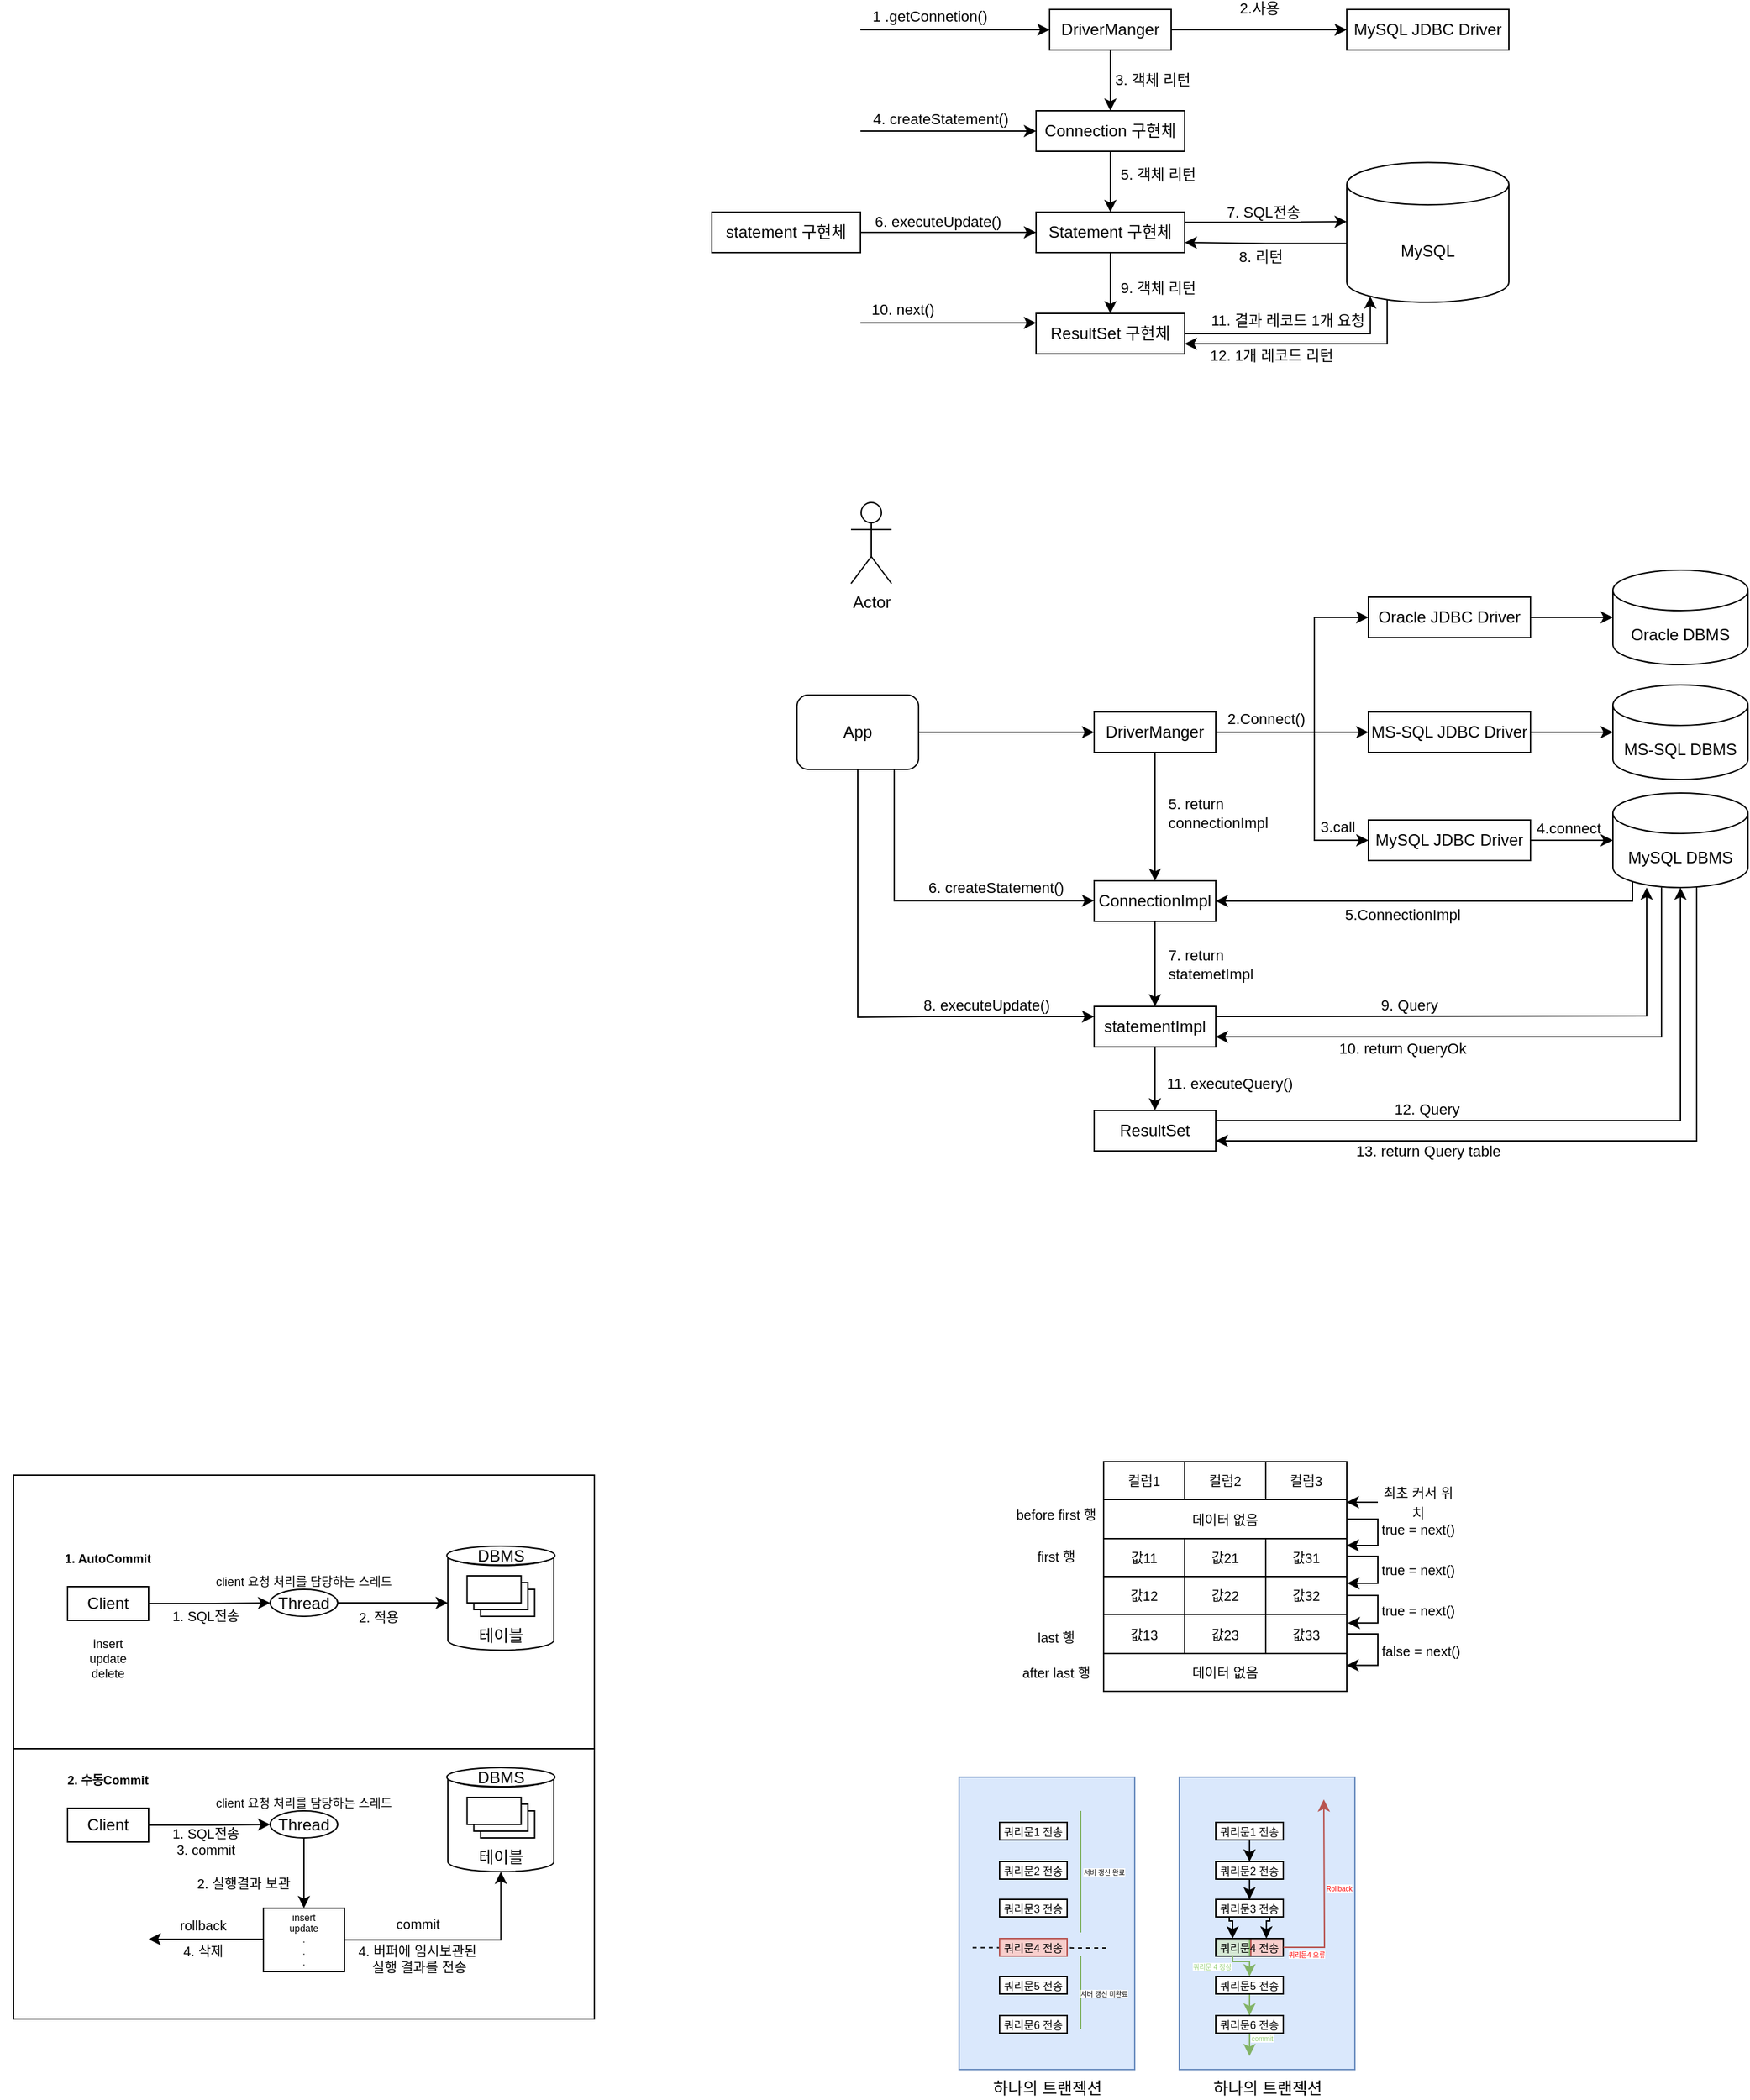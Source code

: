 <mxfile version="24.6.4" type="device">
  <diagram name="페이지-1" id="52svJFiiW1MDonXjNhcR">
    <mxGraphModel dx="1064" dy="810" grid="1" gridSize="10" guides="1" tooltips="1" connect="1" arrows="1" fold="1" page="1" pageScale="1" pageWidth="827" pageHeight="1169" math="0" shadow="0">
      <root>
        <mxCell id="0" />
        <mxCell id="1" parent="0" />
        <mxCell id="NHnBWynS_hGNuTLUQzUC-74" value="하나의 트랜젝션" style="verticalLabelPosition=bottom;verticalAlign=top;html=1;shape=mxgraph.basic.rect;fillColor2=none;strokeWidth=1;size=20;indent=5;fillColor=#dae8fc;strokeColor=#6c8ebf;" vertex="1" parent="1">
          <mxGeometry x="1173" y="1373.5" width="130" height="216.5" as="geometry" />
        </mxCell>
        <mxCell id="NHnBWynS_hGNuTLUQzUC-71" value="하나의 트랜젝션" style="verticalLabelPosition=bottom;verticalAlign=top;html=1;shape=mxgraph.basic.rect;fillColor2=none;strokeWidth=1;size=20;indent=5;fillColor=#dae8fc;strokeColor=#6c8ebf;" vertex="1" parent="1">
          <mxGeometry x="1010" y="1373.5" width="130" height="216.5" as="geometry" />
        </mxCell>
        <mxCell id="NHnBWynS_hGNuTLUQzUC-66" value="" style="endArrow=none;html=1;rounded=0;dashed=1;" edge="1" parent="1">
          <mxGeometry width="50" height="50" relative="1" as="geometry">
            <mxPoint x="1020" y="1499.77" as="sourcePoint" />
            <mxPoint x="1120" y="1500" as="targetPoint" />
          </mxGeometry>
        </mxCell>
        <mxCell id="NHnBWynS_hGNuTLUQzUC-48" value="" style="rounded=0;whiteSpace=wrap;html=1;strokeColor=#b85450;fontSize=8;fillColor=#f8cecc;align=center;verticalAlign=middle;fontFamily=Helvetica;" vertex="1" parent="1">
          <mxGeometry x="1226" y="1493" width="24" height="13" as="geometry" />
        </mxCell>
        <mxCell id="NHnBWynS_hGNuTLUQzUC-49" value="" style="rounded=0;whiteSpace=wrap;html=1;strokeColor=#82b366;fontSize=8;fillColor=#d5e8d4;" vertex="1" parent="1">
          <mxGeometry x="1200" y="1493" width="25" height="13" as="geometry" />
        </mxCell>
        <mxCell id="NHnBWynS_hGNuTLUQzUC-42" value="쿼리문4 전송" style="rounded=0;whiteSpace=wrap;html=1;strokeColor=#000000;fontSize=8;fillColor=none;" vertex="1" parent="1">
          <mxGeometry x="1200" y="1493" width="50" height="13" as="geometry" />
        </mxCell>
        <mxCell id="NHnBWynS_hGNuTLUQzUC-57" style="edgeStyle=orthogonalEdgeStyle;rounded=0;orthogonalLoop=1;jettySize=auto;html=1;fillColor=#f8cecc;strokeColor=#b85450;" edge="1" parent="1" source="NHnBWynS_hGNuTLUQzUC-48">
          <mxGeometry relative="1" as="geometry">
            <mxPoint x="1280" y="1390" as="targetPoint" />
          </mxGeometry>
        </mxCell>
        <mxCell id="NHnBWynS_hGNuTLUQzUC-62" value="쿼리문4 오류" style="edgeLabel;html=1;align=center;verticalAlign=middle;resizable=0;points=[];fontFamily=Helvetica;fontSize=5;fontColor=#FF0000;labelBackgroundColor=default;fillColor=none;gradientColor=none;" vertex="1" connectable="0" parent="NHnBWynS_hGNuTLUQzUC-57">
          <mxGeometry x="-0.152" y="1" relative="1" as="geometry">
            <mxPoint x="-13" y="33" as="offset" />
          </mxGeometry>
        </mxCell>
        <mxCell id="NHnBWynS_hGNuTLUQzUC-63" value="Rollback" style="edgeLabel;html=1;align=center;verticalAlign=middle;resizable=0;points=[];fontFamily=Helvetica;fontSize=5;fontColor=#FF0000;labelBackgroundColor=default;fillColor=none;gradientColor=none;" vertex="1" connectable="0" parent="NHnBWynS_hGNuTLUQzUC-57">
          <mxGeometry x="0.082" y="-1" relative="1" as="geometry">
            <mxPoint x="9" as="offset" />
          </mxGeometry>
        </mxCell>
        <mxCell id="NHnBWynS_hGNuTLUQzUC-55" style="edgeStyle=orthogonalEdgeStyle;rounded=0;orthogonalLoop=1;jettySize=auto;html=1;entryX=0.5;entryY=0;entryDx=0;entryDy=0;fillColor=#d5e8d4;strokeColor=#82b366;" edge="1" parent="1" source="NHnBWynS_hGNuTLUQzUC-49" target="NHnBWynS_hGNuTLUQzUC-43">
          <mxGeometry relative="1" as="geometry">
            <Array as="points">
              <mxPoint x="1213" y="1510" />
              <mxPoint x="1225" y="1510" />
            </Array>
          </mxGeometry>
        </mxCell>
        <mxCell id="NHnBWynS_hGNuTLUQzUC-60" value="쿼리문 4 정상" style="edgeLabel;html=1;align=center;verticalAlign=middle;resizable=0;points=[];fontSize=5;fontColor=#97D077;" vertex="1" connectable="0" parent="NHnBWynS_hGNuTLUQzUC-55">
          <mxGeometry x="0.328" relative="1" as="geometry">
            <mxPoint x="-28" y="1" as="offset" />
          </mxGeometry>
        </mxCell>
        <mxCell id="juK2xr58dno9ex2CHatZ-1" style="edgeStyle=orthogonalEdgeStyle;rounded=0;orthogonalLoop=1;jettySize=auto;html=1;entryX=0;entryY=0.5;entryDx=0;entryDy=0;" parent="1" source="juK2xr58dno9ex2CHatZ-7" target="juK2xr58dno9ex2CHatZ-8" edge="1">
          <mxGeometry relative="1" as="geometry" />
        </mxCell>
        <mxCell id="juK2xr58dno9ex2CHatZ-2" value="2.사용" style="edgeLabel;html=1;align=center;verticalAlign=middle;resizable=0;points=[];" parent="juK2xr58dno9ex2CHatZ-1" vertex="1" connectable="0">
          <mxGeometry x="0.117" y="-1" relative="1" as="geometry">
            <mxPoint x="-8" y="-17" as="offset" />
          </mxGeometry>
        </mxCell>
        <mxCell id="juK2xr58dno9ex2CHatZ-3" style="edgeStyle=orthogonalEdgeStyle;rounded=0;orthogonalLoop=1;jettySize=auto;html=1;exitX=0;exitY=0.5;exitDx=0;exitDy=0;endArrow=none;endFill=0;startArrow=classic;startFill=1;entryX=1;entryY=0.5;entryDx=0;entryDy=0;" parent="1" source="juK2xr58dno9ex2CHatZ-7" edge="1">
          <mxGeometry relative="1" as="geometry">
            <mxPoint x="937" y="80" as="targetPoint" />
          </mxGeometry>
        </mxCell>
        <mxCell id="juK2xr58dno9ex2CHatZ-4" value="&lt;div style=&quot;text-align: left;&quot;&gt;&lt;span style=&quot;text-align: center;&quot;&gt;1 .getConnetion()&lt;/span&gt;&lt;br&gt;&lt;/div&gt;" style="edgeLabel;html=1;align=center;verticalAlign=middle;resizable=0;points=[];" parent="juK2xr58dno9ex2CHatZ-3" vertex="1" connectable="0">
          <mxGeometry x="-0.051" y="1" relative="1" as="geometry">
            <mxPoint x="-23" y="-11" as="offset" />
          </mxGeometry>
        </mxCell>
        <mxCell id="YU-yTBZF6IAnECT3uI7R-60" style="edgeStyle=orthogonalEdgeStyle;rounded=0;orthogonalLoop=1;jettySize=auto;html=1;entryX=1.002;entryY=0.186;entryDx=0;entryDy=0;exitX=1;exitY=0.5;exitDx=0;exitDy=0;entryPerimeter=0;" parent="1" source="YU-yTBZF6IAnECT3uI7R-34" target="YU-yTBZF6IAnECT3uI7R-42" edge="1">
          <mxGeometry relative="1" as="geometry">
            <Array as="points">
              <mxPoint x="1297" y="1210" />
              <mxPoint x="1320" y="1210" />
              <mxPoint x="1320" y="1230" />
              <mxPoint x="1297" y="1230" />
            </Array>
          </mxGeometry>
        </mxCell>
        <mxCell id="juK2xr58dno9ex2CHatZ-5" style="edgeStyle=orthogonalEdgeStyle;rounded=0;orthogonalLoop=1;jettySize=auto;html=1;entryX=0.5;entryY=0;entryDx=0;entryDy=0;" parent="1" source="juK2xr58dno9ex2CHatZ-7" target="juK2xr58dno9ex2CHatZ-11" edge="1">
          <mxGeometry relative="1" as="geometry" />
        </mxCell>
        <mxCell id="juK2xr58dno9ex2CHatZ-6" value="3. 객체 리턴" style="edgeLabel;html=1;align=center;verticalAlign=middle;resizable=0;points=[];" parent="juK2xr58dno9ex2CHatZ-5" vertex="1" connectable="0">
          <mxGeometry x="-0.029" y="1" relative="1" as="geometry">
            <mxPoint x="30" as="offset" />
          </mxGeometry>
        </mxCell>
        <mxCell id="juK2xr58dno9ex2CHatZ-7" value="DriverManger" style="rounded=0;whiteSpace=wrap;html=1;strokeColor=#000000;" parent="1" vertex="1">
          <mxGeometry x="1077" y="65" width="90" height="30" as="geometry" />
        </mxCell>
        <mxCell id="juK2xr58dno9ex2CHatZ-8" value="MySQL JDBC Driver" style="rounded=0;whiteSpace=wrap;html=1;strokeColor=#000000;" parent="1" vertex="1">
          <mxGeometry x="1297" y="65" width="120" height="30" as="geometry" />
        </mxCell>
        <mxCell id="juK2xr58dno9ex2CHatZ-9" style="edgeStyle=orthogonalEdgeStyle;rounded=0;orthogonalLoop=1;jettySize=auto;html=1;entryX=0.5;entryY=0;entryDx=0;entryDy=0;" parent="1" source="juK2xr58dno9ex2CHatZ-11" target="juK2xr58dno9ex2CHatZ-18" edge="1">
          <mxGeometry relative="1" as="geometry" />
        </mxCell>
        <mxCell id="juK2xr58dno9ex2CHatZ-10" value="5. 객체 리턴" style="edgeLabel;html=1;align=center;verticalAlign=middle;resizable=0;points=[];" parent="juK2xr58dno9ex2CHatZ-9" vertex="1" connectable="0">
          <mxGeometry x="-0.23" relative="1" as="geometry">
            <mxPoint x="35" y="-1" as="offset" />
          </mxGeometry>
        </mxCell>
        <mxCell id="juK2xr58dno9ex2CHatZ-11" value="Connection 구현체" style="rounded=0;whiteSpace=wrap;html=1;strokeColor=#000000;" parent="1" vertex="1">
          <mxGeometry x="1067" y="140" width="110" height="30" as="geometry" />
        </mxCell>
        <mxCell id="juK2xr58dno9ex2CHatZ-12" style="edgeStyle=orthogonalEdgeStyle;rounded=0;orthogonalLoop=1;jettySize=auto;html=1;exitX=0;exitY=0.5;exitDx=0;exitDy=0;endArrow=none;endFill=0;startArrow=classic;startFill=1;entryX=1;entryY=0.5;entryDx=0;entryDy=0;" parent="1" source="juK2xr58dno9ex2CHatZ-11" edge="1">
          <mxGeometry relative="1" as="geometry">
            <mxPoint x="937" y="155" as="targetPoint" />
            <mxPoint x="1067" y="162.37" as="sourcePoint" />
            <Array as="points">
              <mxPoint x="997" y="155" />
              <mxPoint x="997" y="155" />
            </Array>
          </mxGeometry>
        </mxCell>
        <mxCell id="juK2xr58dno9ex2CHatZ-13" value="4. createStatement()" style="edgeLabel;html=1;align=center;verticalAlign=middle;resizable=0;points=[];" parent="juK2xr58dno9ex2CHatZ-12" vertex="1" connectable="0">
          <mxGeometry x="0.101" relative="1" as="geometry">
            <mxPoint y="-9" as="offset" />
          </mxGeometry>
        </mxCell>
        <mxCell id="juK2xr58dno9ex2CHatZ-14" style="edgeStyle=orthogonalEdgeStyle;rounded=0;orthogonalLoop=1;jettySize=auto;html=1;strokeColor=default;align=center;verticalAlign=middle;fontFamily=Helvetica;fontSize=11;fontColor=default;labelBackgroundColor=default;startArrow=classic;startFill=1;endArrow=none;endFill=0;entryX=1;entryY=0.5;entryDx=0;entryDy=0;" parent="1" source="juK2xr58dno9ex2CHatZ-18" edge="1">
          <mxGeometry relative="1" as="geometry">
            <mxPoint x="937" y="230" as="targetPoint" />
          </mxGeometry>
        </mxCell>
        <mxCell id="juK2xr58dno9ex2CHatZ-15" value="6. executeUpdate()" style="edgeLabel;html=1;align=center;verticalAlign=middle;resizable=0;points=[];" parent="juK2xr58dno9ex2CHatZ-14" vertex="1" connectable="0">
          <mxGeometry x="0.417" relative="1" as="geometry">
            <mxPoint x="19" y="-9" as="offset" />
          </mxGeometry>
        </mxCell>
        <mxCell id="juK2xr58dno9ex2CHatZ-16" value="" style="edgeStyle=orthogonalEdgeStyle;rounded=0;orthogonalLoop=1;jettySize=auto;html=1;" parent="1" source="juK2xr58dno9ex2CHatZ-18" target="juK2xr58dno9ex2CHatZ-28" edge="1">
          <mxGeometry relative="1" as="geometry" />
        </mxCell>
        <mxCell id="juK2xr58dno9ex2CHatZ-17" value="9. 객체 리턴" style="edgeLabel;html=1;align=center;verticalAlign=middle;resizable=0;points=[];" parent="juK2xr58dno9ex2CHatZ-16" vertex="1" connectable="0">
          <mxGeometry x="0.133" y="-1" relative="1" as="geometry">
            <mxPoint x="36" as="offset" />
          </mxGeometry>
        </mxCell>
        <mxCell id="juK2xr58dno9ex2CHatZ-18" value="Statement 구현체" style="rounded=0;whiteSpace=wrap;html=1;strokeColor=#000000;" parent="1" vertex="1">
          <mxGeometry x="1067" y="215" width="110" height="30" as="geometry" />
        </mxCell>
        <mxCell id="juK2xr58dno9ex2CHatZ-19" value="" style="group" parent="1" vertex="1" connectable="0">
          <mxGeometry x="1297" y="178.25" width="120" height="103.5" as="geometry" />
        </mxCell>
        <mxCell id="juK2xr58dno9ex2CHatZ-20" value="" style="ellipse;whiteSpace=wrap;html=1;" parent="juK2xr58dno9ex2CHatZ-19" vertex="1">
          <mxGeometry width="120" height="32.684" as="geometry" />
        </mxCell>
        <mxCell id="juK2xr58dno9ex2CHatZ-21" value="MySQL" style="shape=cylinder3;whiteSpace=wrap;html=1;boundedLbl=1;backgroundOutline=1;size=15;lid=0;" parent="juK2xr58dno9ex2CHatZ-19" vertex="1">
          <mxGeometry y="16.342" width="120" height="87.158" as="geometry" />
        </mxCell>
        <mxCell id="juK2xr58dno9ex2CHatZ-22" style="edgeStyle=orthogonalEdgeStyle;rounded=0;orthogonalLoop=1;jettySize=auto;html=1;entryX=0;entryY=0;entryDx=0;entryDy=27.5;entryPerimeter=0;exitX=1;exitY=0.25;exitDx=0;exitDy=0;" parent="1" source="juK2xr58dno9ex2CHatZ-18" target="juK2xr58dno9ex2CHatZ-21" edge="1">
          <mxGeometry relative="1" as="geometry" />
        </mxCell>
        <mxCell id="juK2xr58dno9ex2CHatZ-23" value="7. SQL전송" style="edgeLabel;html=1;align=center;verticalAlign=middle;resizable=0;points=[];" parent="juK2xr58dno9ex2CHatZ-22" vertex="1" connectable="0">
          <mxGeometry x="-0.041" y="1" relative="1" as="geometry">
            <mxPoint y="-7" as="offset" />
          </mxGeometry>
        </mxCell>
        <mxCell id="juK2xr58dno9ex2CHatZ-24" style="edgeStyle=orthogonalEdgeStyle;rounded=0;orthogonalLoop=1;jettySize=auto;html=1;entryX=1;entryY=0.75;entryDx=0;entryDy=0;" parent="1" source="juK2xr58dno9ex2CHatZ-21" target="juK2xr58dno9ex2CHatZ-18" edge="1">
          <mxGeometry relative="1" as="geometry" />
        </mxCell>
        <mxCell id="juK2xr58dno9ex2CHatZ-25" value="8. 리턴" style="edgeLabel;html=1;align=center;verticalAlign=middle;resizable=0;points=[];" parent="juK2xr58dno9ex2CHatZ-24" vertex="1" connectable="0">
          <mxGeometry x="-0.041" y="-1" relative="1" as="geometry">
            <mxPoint x="-6" y="11" as="offset" />
          </mxGeometry>
        </mxCell>
        <mxCell id="juK2xr58dno9ex2CHatZ-26" style="edgeStyle=orthogonalEdgeStyle;rounded=0;orthogonalLoop=1;jettySize=auto;html=1;strokeColor=default;align=center;verticalAlign=middle;fontFamily=Helvetica;fontSize=11;fontColor=default;labelBackgroundColor=default;startArrow=classic;startFill=1;endArrow=none;endFill=0;entryX=1;entryY=0.5;entryDx=0;entryDy=0;" parent="1" edge="1">
          <mxGeometry relative="1" as="geometry">
            <mxPoint x="937" y="297" as="targetPoint" />
            <mxPoint x="1067" y="297.012" as="sourcePoint" />
          </mxGeometry>
        </mxCell>
        <mxCell id="juK2xr58dno9ex2CHatZ-27" value="10. next()" style="edgeLabel;html=1;align=center;verticalAlign=middle;resizable=0;points=[];" parent="juK2xr58dno9ex2CHatZ-26" vertex="1" connectable="0">
          <mxGeometry x="-0.162" relative="1" as="geometry">
            <mxPoint x="-45" y="-10" as="offset" />
          </mxGeometry>
        </mxCell>
        <mxCell id="juK2xr58dno9ex2CHatZ-28" value="ResultSet 구현체" style="rounded=0;whiteSpace=wrap;html=1;strokeColor=#000000;" parent="1" vertex="1">
          <mxGeometry x="1067" y="290" width="110" height="30" as="geometry" />
        </mxCell>
        <mxCell id="juK2xr58dno9ex2CHatZ-29" value="statement 구현체" style="rounded=0;whiteSpace=wrap;html=1;strokeColor=#000000;" parent="1" vertex="1">
          <mxGeometry x="827" y="215" width="110" height="30" as="geometry" />
        </mxCell>
        <mxCell id="juK2xr58dno9ex2CHatZ-30" style="edgeStyle=orthogonalEdgeStyle;rounded=0;orthogonalLoop=1;jettySize=auto;html=1;entryX=0.145;entryY=1;entryDx=0;entryDy=-4.35;entryPerimeter=0;" parent="1" source="juK2xr58dno9ex2CHatZ-28" target="juK2xr58dno9ex2CHatZ-21" edge="1">
          <mxGeometry relative="1" as="geometry" />
        </mxCell>
        <mxCell id="juK2xr58dno9ex2CHatZ-31" value="11. 결과 레코드 1개 요청" style="edgeLabel;html=1;align=center;verticalAlign=middle;resizable=0;points=[];" parent="juK2xr58dno9ex2CHatZ-30" vertex="1" connectable="0">
          <mxGeometry x="0.038" y="-1" relative="1" as="geometry">
            <mxPoint x="-10" y="-11" as="offset" />
          </mxGeometry>
        </mxCell>
        <mxCell id="juK2xr58dno9ex2CHatZ-32" style="edgeStyle=orthogonalEdgeStyle;rounded=0;orthogonalLoop=1;jettySize=auto;html=1;entryX=1;entryY=0.75;entryDx=0;entryDy=0;exitX=0.249;exitY=0.978;exitDx=0;exitDy=0;exitPerimeter=0;" parent="1" source="juK2xr58dno9ex2CHatZ-21" target="juK2xr58dno9ex2CHatZ-28" edge="1">
          <mxGeometry relative="1" as="geometry">
            <Array as="points">
              <mxPoint x="1327" y="312" />
            </Array>
          </mxGeometry>
        </mxCell>
        <mxCell id="juK2xr58dno9ex2CHatZ-33" value="12. 1개 레코드 리턴" style="edgeLabel;html=1;align=center;verticalAlign=middle;resizable=0;points=[];" parent="juK2xr58dno9ex2CHatZ-32" vertex="1" connectable="0">
          <mxGeometry x="0.312" relative="1" as="geometry">
            <mxPoint x="1" y="8" as="offset" />
          </mxGeometry>
        </mxCell>
        <mxCell id="juK2xr58dno9ex2CHatZ-38" style="edgeStyle=orthogonalEdgeStyle;rounded=0;orthogonalLoop=1;jettySize=auto;html=1;entryX=0;entryY=0.5;entryDx=0;entryDy=0;" parent="1" source="juK2xr58dno9ex2CHatZ-34" target="juK2xr58dno9ex2CHatZ-35" edge="1">
          <mxGeometry relative="1" as="geometry">
            <Array as="points">
              <mxPoint x="1273" y="600" />
              <mxPoint x="1273" y="515" />
            </Array>
          </mxGeometry>
        </mxCell>
        <mxCell id="juK2xr58dno9ex2CHatZ-39" style="edgeStyle=orthogonalEdgeStyle;rounded=0;orthogonalLoop=1;jettySize=auto;html=1;entryX=0;entryY=0.5;entryDx=0;entryDy=0;" parent="1" source="juK2xr58dno9ex2CHatZ-34" target="juK2xr58dno9ex2CHatZ-36" edge="1">
          <mxGeometry relative="1" as="geometry" />
        </mxCell>
        <mxCell id="juK2xr58dno9ex2CHatZ-40" style="edgeStyle=orthogonalEdgeStyle;rounded=0;orthogonalLoop=1;jettySize=auto;html=1;entryX=0;entryY=0.5;entryDx=0;entryDy=0;" parent="1" source="juK2xr58dno9ex2CHatZ-34" target="juK2xr58dno9ex2CHatZ-37" edge="1">
          <mxGeometry relative="1" as="geometry">
            <Array as="points">
              <mxPoint x="1273" y="600" />
              <mxPoint x="1273" y="680" />
            </Array>
          </mxGeometry>
        </mxCell>
        <mxCell id="juK2xr58dno9ex2CHatZ-50" value="2.Connect()" style="edgeLabel;html=1;align=center;verticalAlign=middle;resizable=0;points=[];" parent="juK2xr58dno9ex2CHatZ-40" vertex="1" connectable="0">
          <mxGeometry x="-0.765" relative="1" as="geometry">
            <mxPoint x="14" y="-10" as="offset" />
          </mxGeometry>
        </mxCell>
        <mxCell id="juK2xr58dno9ex2CHatZ-57" value="3.call" style="edgeLabel;html=1;align=center;verticalAlign=middle;resizable=0;points=[];" parent="juK2xr58dno9ex2CHatZ-40" vertex="1" connectable="0">
          <mxGeometry x="0.713" relative="1" as="geometry">
            <mxPoint x="4" y="-10" as="offset" />
          </mxGeometry>
        </mxCell>
        <mxCell id="juK2xr58dno9ex2CHatZ-55" style="edgeStyle=orthogonalEdgeStyle;rounded=0;orthogonalLoop=1;jettySize=auto;html=1;entryX=0.5;entryY=0;entryDx=0;entryDy=0;" parent="1" source="juK2xr58dno9ex2CHatZ-34" target="juK2xr58dno9ex2CHatZ-51" edge="1">
          <mxGeometry relative="1" as="geometry" />
        </mxCell>
        <mxCell id="juK2xr58dno9ex2CHatZ-56" value="5. return&lt;div&gt;connectionImpl&lt;/div&gt;" style="edgeLabel;html=1;align=left;verticalAlign=middle;resizable=0;points=[];" parent="juK2xr58dno9ex2CHatZ-55" vertex="1" connectable="0">
          <mxGeometry x="-0.287" y="-1" relative="1" as="geometry">
            <mxPoint x="9" y="11" as="offset" />
          </mxGeometry>
        </mxCell>
        <mxCell id="juK2xr58dno9ex2CHatZ-34" value="DriverManger" style="rounded=0;whiteSpace=wrap;html=1;strokeColor=#000000;" parent="1" vertex="1">
          <mxGeometry x="1110" y="585" width="90" height="30" as="geometry" />
        </mxCell>
        <mxCell id="juK2xr58dno9ex2CHatZ-35" value="Oracle JDBC Driver" style="rounded=0;whiteSpace=wrap;html=1;strokeColor=#000000;" parent="1" vertex="1">
          <mxGeometry x="1313" y="500" width="120" height="30" as="geometry" />
        </mxCell>
        <mxCell id="juK2xr58dno9ex2CHatZ-47" value="" style="edgeStyle=orthogonalEdgeStyle;rounded=0;orthogonalLoop=1;jettySize=auto;html=1;" parent="1" source="juK2xr58dno9ex2CHatZ-36" target="juK2xr58dno9ex2CHatZ-46" edge="1">
          <mxGeometry relative="1" as="geometry" />
        </mxCell>
        <mxCell id="juK2xr58dno9ex2CHatZ-36" value="MS-SQL JDBC Driver" style="rounded=0;whiteSpace=wrap;html=1;strokeColor=#000000;" parent="1" vertex="1">
          <mxGeometry x="1313" y="585" width="120" height="30" as="geometry" />
        </mxCell>
        <mxCell id="juK2xr58dno9ex2CHatZ-49" value="" style="edgeStyle=orthogonalEdgeStyle;rounded=0;orthogonalLoop=1;jettySize=auto;html=1;" parent="1" source="juK2xr58dno9ex2CHatZ-37" target="juK2xr58dno9ex2CHatZ-48" edge="1">
          <mxGeometry relative="1" as="geometry" />
        </mxCell>
        <mxCell id="juK2xr58dno9ex2CHatZ-52" value="4.connect" style="edgeLabel;html=1;align=center;verticalAlign=middle;resizable=0;points=[];" parent="juK2xr58dno9ex2CHatZ-49" vertex="1" connectable="0">
          <mxGeometry x="-0.006" relative="1" as="geometry">
            <mxPoint x="-3" y="-9" as="offset" />
          </mxGeometry>
        </mxCell>
        <mxCell id="juK2xr58dno9ex2CHatZ-37" value="MySQL JDBC Driver" style="rounded=0;whiteSpace=wrap;html=1;strokeColor=#000000;" parent="1" vertex="1">
          <mxGeometry x="1313" y="665" width="120" height="30" as="geometry" />
        </mxCell>
        <mxCell id="juK2xr58dno9ex2CHatZ-44" value="Oracle DBMS" style="shape=cylinder3;whiteSpace=wrap;html=1;boundedLbl=1;backgroundOutline=1;size=15;" parent="1" vertex="1">
          <mxGeometry x="1494" y="480" width="100" height="70" as="geometry" />
        </mxCell>
        <mxCell id="juK2xr58dno9ex2CHatZ-45" style="edgeStyle=orthogonalEdgeStyle;rounded=0;orthogonalLoop=1;jettySize=auto;html=1;entryX=0;entryY=0.5;entryDx=0;entryDy=0;entryPerimeter=0;" parent="1" source="juK2xr58dno9ex2CHatZ-35" target="juK2xr58dno9ex2CHatZ-44" edge="1">
          <mxGeometry relative="1" as="geometry" />
        </mxCell>
        <mxCell id="juK2xr58dno9ex2CHatZ-46" value="MS-SQL DBMS" style="shape=cylinder3;whiteSpace=wrap;html=1;boundedLbl=1;backgroundOutline=1;size=15;" parent="1" vertex="1">
          <mxGeometry x="1494" y="565" width="100" height="70" as="geometry" />
        </mxCell>
        <mxCell id="juK2xr58dno9ex2CHatZ-53" style="edgeStyle=orthogonalEdgeStyle;rounded=0;orthogonalLoop=1;jettySize=auto;html=1;entryX=1;entryY=0.5;entryDx=0;entryDy=0;exitX=0.145;exitY=1;exitDx=0;exitDy=-4.35;exitPerimeter=0;" parent="1" source="juK2xr58dno9ex2CHatZ-48" target="juK2xr58dno9ex2CHatZ-51" edge="1">
          <mxGeometry relative="1" as="geometry">
            <Array as="points">
              <mxPoint x="1508" y="725" />
            </Array>
          </mxGeometry>
        </mxCell>
        <mxCell id="juK2xr58dno9ex2CHatZ-54" value="5.ConnectionImpl" style="edgeLabel;html=1;align=center;verticalAlign=middle;resizable=0;points=[];" parent="juK2xr58dno9ex2CHatZ-53" vertex="1" connectable="0">
          <mxGeometry x="0.15" y="1" relative="1" as="geometry">
            <mxPoint y="9" as="offset" />
          </mxGeometry>
        </mxCell>
        <mxCell id="juK2xr58dno9ex2CHatZ-70" style="edgeStyle=orthogonalEdgeStyle;rounded=0;orthogonalLoop=1;jettySize=auto;html=1;exitX=0.36;exitY=1;exitDx=0;exitDy=0;exitPerimeter=0;entryX=1;entryY=0.75;entryDx=0;entryDy=0;" parent="1" source="juK2xr58dno9ex2CHatZ-48" target="juK2xr58dno9ex2CHatZ-61" edge="1">
          <mxGeometry relative="1" as="geometry">
            <Array as="points">
              <mxPoint x="1530" y="826" />
            </Array>
          </mxGeometry>
        </mxCell>
        <mxCell id="juK2xr58dno9ex2CHatZ-71" value="10. return QueryOk" style="edgeLabel;html=1;align=center;verticalAlign=middle;resizable=0;points=[];" parent="juK2xr58dno9ex2CHatZ-70" vertex="1" connectable="0">
          <mxGeometry x="0.064" y="2" relative="1" as="geometry">
            <mxPoint x="-68" y="6" as="offset" />
          </mxGeometry>
        </mxCell>
        <mxCell id="YU-yTBZF6IAnECT3uI7R-8" style="edgeStyle=orthogonalEdgeStyle;rounded=0;orthogonalLoop=1;jettySize=auto;html=1;entryX=1;entryY=0.75;entryDx=0;entryDy=0;exitX=0.62;exitY=1;exitDx=0;exitDy=0;exitPerimeter=0;" parent="1" source="juK2xr58dno9ex2CHatZ-48" target="YU-yTBZF6IAnECT3uI7R-3" edge="1">
          <mxGeometry relative="1" as="geometry">
            <Array as="points">
              <mxPoint x="1556" y="903" />
            </Array>
          </mxGeometry>
        </mxCell>
        <mxCell id="YU-yTBZF6IAnECT3uI7R-10" value="13. return Query table" style="edgeLabel;html=1;align=center;verticalAlign=middle;resizable=0;points=[];" parent="YU-yTBZF6IAnECT3uI7R-8" vertex="1" connectable="0">
          <mxGeometry x="0.052" relative="1" as="geometry">
            <mxPoint x="-101" y="7" as="offset" />
          </mxGeometry>
        </mxCell>
        <mxCell id="juK2xr58dno9ex2CHatZ-48" value="MySQL DBMS" style="shape=cylinder3;whiteSpace=wrap;html=1;boundedLbl=1;backgroundOutline=1;size=15;points=[[0,0,0,0,15],[0,0,0,0,25],[0,0,0,0,45],[0,0.5,0,0,0],[0,1,0,0,-15],[0.145,0,0,0,4.35],[0.145,1,0,0,-4.35],[0.25,1,0,0,0],[0.36,1,0,0,0],[0.5,0,0,0,0],[0.5,1,0,0,0],[0.62,1,0,0,0],[0.74,1,0,0,0],[0.855,0,0,0,4.35],[0.855,1,0,0,-4.35],[1,0,0,0,15],[1,0,0,0,25],[1,0,0,0,45],[1,0.5,0,0,0],[1,1,0,0,-15]];" parent="1" vertex="1">
          <mxGeometry x="1494" y="645" width="100" height="70" as="geometry" />
        </mxCell>
        <mxCell id="juK2xr58dno9ex2CHatZ-62" style="edgeStyle=orthogonalEdgeStyle;rounded=0;orthogonalLoop=1;jettySize=auto;html=1;" parent="1" source="juK2xr58dno9ex2CHatZ-51" target="juK2xr58dno9ex2CHatZ-61" edge="1">
          <mxGeometry relative="1" as="geometry" />
        </mxCell>
        <mxCell id="juK2xr58dno9ex2CHatZ-63" value="7. return&lt;div&gt;statemetImpl&lt;/div&gt;" style="edgeLabel;html=1;align=left;verticalAlign=middle;resizable=0;points=[];" parent="juK2xr58dno9ex2CHatZ-62" vertex="1" connectable="0">
          <mxGeometry x="0.267" y="1" relative="1" as="geometry">
            <mxPoint x="7" y="-8" as="offset" />
          </mxGeometry>
        </mxCell>
        <mxCell id="juK2xr58dno9ex2CHatZ-51" value="ConnectionImpl" style="rounded=0;whiteSpace=wrap;html=1;strokeColor=#000000;" parent="1" vertex="1">
          <mxGeometry x="1110" y="710" width="90" height="30" as="geometry" />
        </mxCell>
        <mxCell id="juK2xr58dno9ex2CHatZ-59" style="edgeStyle=orthogonalEdgeStyle;rounded=0;orthogonalLoop=1;jettySize=auto;html=1;exitX=0;exitY=0.5;exitDx=0;exitDy=0;endArrow=none;endFill=0;startArrow=classic;startFill=1;entryX=0.75;entryY=1;entryDx=0;entryDy=0;" parent="1" target="juK2xr58dno9ex2CHatZ-73" edge="1">
          <mxGeometry relative="1" as="geometry">
            <mxPoint x="980" y="724.71" as="targetPoint" />
            <mxPoint x="1110" y="724.71" as="sourcePoint" />
            <Array as="points">
              <mxPoint x="962" y="725" />
            </Array>
          </mxGeometry>
        </mxCell>
        <mxCell id="juK2xr58dno9ex2CHatZ-60" value="6. createStatement()" style="edgeLabel;html=1;align=center;verticalAlign=middle;resizable=0;points=[];" parent="juK2xr58dno9ex2CHatZ-59" vertex="1" connectable="0">
          <mxGeometry x="0.101" relative="1" as="geometry">
            <mxPoint x="64" y="-10" as="offset" />
          </mxGeometry>
        </mxCell>
        <mxCell id="YU-yTBZF6IAnECT3uI7R-4" style="edgeStyle=orthogonalEdgeStyle;rounded=0;orthogonalLoop=1;jettySize=auto;html=1;" parent="1" source="juK2xr58dno9ex2CHatZ-61" target="YU-yTBZF6IAnECT3uI7R-3" edge="1">
          <mxGeometry relative="1" as="geometry" />
        </mxCell>
        <mxCell id="YU-yTBZF6IAnECT3uI7R-5" value="11. executeQuery()" style="edgeLabel;html=1;align=center;verticalAlign=middle;resizable=0;points=[];" parent="YU-yTBZF6IAnECT3uI7R-4" vertex="1" connectable="0">
          <mxGeometry x="-0.252" relative="1" as="geometry">
            <mxPoint x="55" y="9" as="offset" />
          </mxGeometry>
        </mxCell>
        <mxCell id="juK2xr58dno9ex2CHatZ-61" value="statementImpl" style="rounded=0;whiteSpace=wrap;html=1;strokeColor=#000000;" parent="1" vertex="1">
          <mxGeometry x="1110" y="803" width="90" height="30" as="geometry" />
        </mxCell>
        <mxCell id="juK2xr58dno9ex2CHatZ-64" style="edgeStyle=orthogonalEdgeStyle;rounded=0;orthogonalLoop=1;jettySize=auto;html=1;entryX=0.25;entryY=1;entryDx=0;entryDy=0;entryPerimeter=0;exitX=1;exitY=0.25;exitDx=0;exitDy=0;" parent="1" source="juK2xr58dno9ex2CHatZ-61" target="juK2xr58dno9ex2CHatZ-48" edge="1">
          <mxGeometry relative="1" as="geometry">
            <Array as="points">
              <mxPoint x="1223" y="811" />
              <mxPoint x="1519" y="810" />
            </Array>
          </mxGeometry>
        </mxCell>
        <mxCell id="juK2xr58dno9ex2CHatZ-67" value="9. Query" style="edgeLabel;html=1;align=center;verticalAlign=middle;resizable=0;points=[];" parent="juK2xr58dno9ex2CHatZ-64" vertex="1" connectable="0">
          <mxGeometry x="-0.228" relative="1" as="geometry">
            <mxPoint x="-17" y="-9" as="offset" />
          </mxGeometry>
        </mxCell>
        <mxCell id="juK2xr58dno9ex2CHatZ-68" style="edgeStyle=orthogonalEdgeStyle;rounded=0;orthogonalLoop=1;jettySize=auto;html=1;exitX=0;exitY=0.25;exitDx=0;exitDy=0;endArrow=none;endFill=0;startArrow=classic;startFill=1;entryX=0.5;entryY=1;entryDx=0;entryDy=0;" parent="1" source="juK2xr58dno9ex2CHatZ-61" target="juK2xr58dno9ex2CHatZ-73" edge="1">
          <mxGeometry relative="1" as="geometry">
            <mxPoint x="990" y="810" as="targetPoint" />
            <mxPoint x="1103" y="860" as="sourcePoint" />
            <Array as="points">
              <mxPoint x="983" y="811" />
              <mxPoint x="935" y="811" />
            </Array>
          </mxGeometry>
        </mxCell>
        <mxCell id="juK2xr58dno9ex2CHatZ-69" value="8. executeUpdate()" style="edgeLabel;html=1;align=center;verticalAlign=middle;resizable=0;points=[];" parent="juK2xr58dno9ex2CHatZ-68" vertex="1" connectable="0">
          <mxGeometry x="0.101" relative="1" as="geometry">
            <mxPoint x="95" y="13" as="offset" />
          </mxGeometry>
        </mxCell>
        <mxCell id="juK2xr58dno9ex2CHatZ-74" style="edgeStyle=orthogonalEdgeStyle;rounded=0;orthogonalLoop=1;jettySize=auto;html=1;entryX=0;entryY=0.5;entryDx=0;entryDy=0;" parent="1" source="juK2xr58dno9ex2CHatZ-73" target="juK2xr58dno9ex2CHatZ-34" edge="1">
          <mxGeometry relative="1" as="geometry" />
        </mxCell>
        <mxCell id="juK2xr58dno9ex2CHatZ-73" value="App" style="rounded=1;whiteSpace=wrap;html=1;" parent="1" vertex="1">
          <mxGeometry x="890" y="572.5" width="90" height="55" as="geometry" />
        </mxCell>
        <mxCell id="YU-yTBZF6IAnECT3uI7R-3" value="ResultSet" style="rounded=0;whiteSpace=wrap;html=1;strokeColor=#000000;" parent="1" vertex="1">
          <mxGeometry x="1110" y="880" width="90" height="30" as="geometry" />
        </mxCell>
        <mxCell id="YU-yTBZF6IAnECT3uI7R-6" style="edgeStyle=orthogonalEdgeStyle;rounded=0;orthogonalLoop=1;jettySize=auto;html=1;entryX=0.5;entryY=1;entryDx=0;entryDy=0;entryPerimeter=0;exitX=1;exitY=0.25;exitDx=0;exitDy=0;" parent="1" source="YU-yTBZF6IAnECT3uI7R-3" target="juK2xr58dno9ex2CHatZ-48" edge="1">
          <mxGeometry relative="1" as="geometry" />
        </mxCell>
        <mxCell id="YU-yTBZF6IAnECT3uI7R-9" value="12. Query" style="edgeLabel;html=1;align=center;verticalAlign=middle;resizable=0;points=[];" parent="YU-yTBZF6IAnECT3uI7R-6" vertex="1" connectable="0">
          <mxGeometry x="-0.396" y="2" relative="1" as="geometry">
            <mxPoint y="-7" as="offset" />
          </mxGeometry>
        </mxCell>
        <mxCell id="YU-yTBZF6IAnECT3uI7R-11" value="Actor" style="shape=umlActor;verticalLabelPosition=bottom;verticalAlign=top;html=1;outlineConnect=0;" parent="1" vertex="1">
          <mxGeometry x="930" y="430" width="30" height="60" as="geometry" />
        </mxCell>
        <mxCell id="YU-yTBZF6IAnECT3uI7R-25" value="" style="shape=table;startSize=0;container=1;collapsible=0;childLayout=tableLayout;fontSize=10;points=[[0,0,0,0,0],[0,0.25,0,0,0],[0,0.5,0,0,0],[0,0.75,0,0,0],[0,1,0,0,0],[0.25,0,0,0,0],[0.25,1,0,0,0],[0.5,0,0,0,0],[0.5,1,0,0,0],[0.75,0,0,0,0],[0.75,1,0,0,0],[1,0,0,0,0],[1,0.25,0,0,0],[1,0.38,0,0,0],[1,0.5,0,0,0],[1,0.63,0,0,0],[1,0.75,0,0,0],[1,1,0,0,0]];" parent="1" vertex="1">
          <mxGeometry x="1117" y="1140" width="180" height="170" as="geometry" />
        </mxCell>
        <mxCell id="YU-yTBZF6IAnECT3uI7R-26" value="" style="shape=tableRow;horizontal=0;startSize=0;swimlaneHead=0;swimlaneBody=0;strokeColor=inherit;top=0;left=0;bottom=0;right=0;collapsible=0;dropTarget=0;fillColor=none;points=[[0,0.5],[1,0.5]];portConstraint=eastwest;fontSize=10;" parent="YU-yTBZF6IAnECT3uI7R-25" vertex="1">
          <mxGeometry width="180" height="28" as="geometry" />
        </mxCell>
        <mxCell id="YU-yTBZF6IAnECT3uI7R-27" value="컬럼1" style="shape=partialRectangle;html=1;whiteSpace=wrap;connectable=0;strokeColor=inherit;overflow=hidden;fillColor=none;top=0;left=0;bottom=0;right=0;pointerEvents=1;fontSize=10;" parent="YU-yTBZF6IAnECT3uI7R-26" vertex="1">
          <mxGeometry width="60" height="28" as="geometry">
            <mxRectangle width="60" height="28" as="alternateBounds" />
          </mxGeometry>
        </mxCell>
        <mxCell id="YU-yTBZF6IAnECT3uI7R-28" value="컬럼2" style="shape=partialRectangle;html=1;whiteSpace=wrap;connectable=0;strokeColor=inherit;overflow=hidden;fillColor=none;top=0;left=0;bottom=0;right=0;pointerEvents=1;fontSize=10;" parent="YU-yTBZF6IAnECT3uI7R-26" vertex="1">
          <mxGeometry x="60" width="60" height="28" as="geometry">
            <mxRectangle width="60" height="28" as="alternateBounds" />
          </mxGeometry>
        </mxCell>
        <mxCell id="YU-yTBZF6IAnECT3uI7R-29" value="컬럼3" style="shape=partialRectangle;html=1;whiteSpace=wrap;connectable=0;strokeColor=inherit;overflow=hidden;fillColor=none;top=0;left=0;bottom=0;right=0;pointerEvents=1;fontSize=10;" parent="YU-yTBZF6IAnECT3uI7R-26" vertex="1">
          <mxGeometry x="120" width="60" height="28" as="geometry">
            <mxRectangle width="60" height="28" as="alternateBounds" />
          </mxGeometry>
        </mxCell>
        <mxCell id="YU-yTBZF6IAnECT3uI7R-30" value="" style="shape=tableRow;horizontal=0;startSize=0;swimlaneHead=0;swimlaneBody=0;strokeColor=inherit;top=0;left=0;bottom=0;right=0;collapsible=0;dropTarget=0;fillColor=none;points=[[0,0.5],[1,0.5]];portConstraint=eastwest;fontSize=10;" parent="YU-yTBZF6IAnECT3uI7R-25" vertex="1">
          <mxGeometry y="28" width="180" height="29" as="geometry" />
        </mxCell>
        <mxCell id="YU-yTBZF6IAnECT3uI7R-31" value="데이터 없음" style="shape=partialRectangle;html=1;whiteSpace=wrap;connectable=0;strokeColor=inherit;overflow=hidden;fillColor=none;top=0;left=0;bottom=0;right=0;pointerEvents=1;fontSize=10;rowspan=1;colspan=3;" parent="YU-yTBZF6IAnECT3uI7R-30" vertex="1">
          <mxGeometry width="180" height="29" as="geometry">
            <mxRectangle width="60" height="29" as="alternateBounds" />
          </mxGeometry>
        </mxCell>
        <mxCell id="YU-yTBZF6IAnECT3uI7R-32" value="" style="shape=partialRectangle;html=1;whiteSpace=wrap;connectable=0;strokeColor=inherit;overflow=hidden;fillColor=none;top=0;left=0;bottom=0;right=0;pointerEvents=1;fontSize=16;" parent="YU-yTBZF6IAnECT3uI7R-30" vertex="1" visible="0">
          <mxGeometry x="60" width="60" height="29" as="geometry">
            <mxRectangle width="60" height="29" as="alternateBounds" />
          </mxGeometry>
        </mxCell>
        <mxCell id="YU-yTBZF6IAnECT3uI7R-33" value="" style="shape=partialRectangle;html=1;whiteSpace=wrap;connectable=0;strokeColor=inherit;overflow=hidden;fillColor=none;top=0;left=0;bottom=0;right=0;pointerEvents=1;fontSize=16;" parent="YU-yTBZF6IAnECT3uI7R-30" vertex="1" visible="0">
          <mxGeometry x="120" width="60" height="29" as="geometry">
            <mxRectangle width="60" height="29" as="alternateBounds" />
          </mxGeometry>
        </mxCell>
        <mxCell id="YU-yTBZF6IAnECT3uI7R-34" value="" style="shape=tableRow;horizontal=0;startSize=0;swimlaneHead=0;swimlaneBody=0;strokeColor=inherit;top=0;left=0;bottom=0;right=0;collapsible=0;dropTarget=0;fillColor=none;points=[[0,0.5],[1,0.5]];portConstraint=eastwest;fontSize=10;" parent="YU-yTBZF6IAnECT3uI7R-25" vertex="1">
          <mxGeometry y="57" width="180" height="28" as="geometry" />
        </mxCell>
        <mxCell id="YU-yTBZF6IAnECT3uI7R-35" value="값11" style="shape=partialRectangle;html=1;whiteSpace=wrap;connectable=0;strokeColor=inherit;overflow=hidden;fillColor=none;top=0;left=0;bottom=0;right=0;pointerEvents=1;fontSize=10;" parent="YU-yTBZF6IAnECT3uI7R-34" vertex="1">
          <mxGeometry width="60" height="28" as="geometry">
            <mxRectangle width="60" height="28" as="alternateBounds" />
          </mxGeometry>
        </mxCell>
        <mxCell id="YU-yTBZF6IAnECT3uI7R-36" value="&lt;span style=&quot;color: rgb(0, 0, 0); font-family: Helvetica; font-size: 10px; font-style: normal; font-variant-ligatures: normal; font-variant-caps: normal; font-weight: 400; letter-spacing: normal; orphans: 2; text-align: center; text-indent: 0px; text-transform: none; widows: 2; word-spacing: 0px; -webkit-text-stroke-width: 0px; white-space: normal; background-color: rgb(251, 251, 251); text-decoration-thickness: initial; text-decoration-style: initial; text-decoration-color: initial; float: none; display: inline !important;&quot;&gt;값21&lt;/span&gt;" style="shape=partialRectangle;html=1;whiteSpace=wrap;connectable=0;strokeColor=inherit;overflow=hidden;fillColor=none;top=0;left=0;bottom=0;right=0;pointerEvents=1;fontSize=10;" parent="YU-yTBZF6IAnECT3uI7R-34" vertex="1">
          <mxGeometry x="60" width="60" height="28" as="geometry">
            <mxRectangle width="60" height="28" as="alternateBounds" />
          </mxGeometry>
        </mxCell>
        <mxCell id="YU-yTBZF6IAnECT3uI7R-37" value="값31" style="shape=partialRectangle;html=1;whiteSpace=wrap;connectable=0;strokeColor=inherit;overflow=hidden;fillColor=none;top=0;left=0;bottom=0;right=0;pointerEvents=1;fontSize=10;" parent="YU-yTBZF6IAnECT3uI7R-34" vertex="1">
          <mxGeometry x="120" width="60" height="28" as="geometry">
            <mxRectangle width="60" height="28" as="alternateBounds" />
          </mxGeometry>
        </mxCell>
        <mxCell id="YU-yTBZF6IAnECT3uI7R-42" style="shape=tableRow;horizontal=0;startSize=0;swimlaneHead=0;swimlaneBody=0;strokeColor=inherit;top=0;left=0;bottom=0;right=0;collapsible=0;dropTarget=0;fillColor=none;points=[[0,0.5],[1,0.5]];portConstraint=eastwest;fontSize=10;" parent="YU-yTBZF6IAnECT3uI7R-25" vertex="1">
          <mxGeometry y="85" width="180" height="28" as="geometry" />
        </mxCell>
        <mxCell id="YU-yTBZF6IAnECT3uI7R-43" value="값12" style="shape=partialRectangle;html=1;whiteSpace=wrap;connectable=0;strokeColor=inherit;overflow=hidden;fillColor=none;top=0;left=0;bottom=0;right=0;pointerEvents=1;fontSize=10;" parent="YU-yTBZF6IAnECT3uI7R-42" vertex="1">
          <mxGeometry width="60" height="28" as="geometry">
            <mxRectangle width="60" height="28" as="alternateBounds" />
          </mxGeometry>
        </mxCell>
        <mxCell id="YU-yTBZF6IAnECT3uI7R-44" value="값22" style="shape=partialRectangle;html=1;whiteSpace=wrap;connectable=0;strokeColor=inherit;overflow=hidden;fillColor=none;top=0;left=0;bottom=0;right=0;pointerEvents=1;fontSize=10;" parent="YU-yTBZF6IAnECT3uI7R-42" vertex="1">
          <mxGeometry x="60" width="60" height="28" as="geometry">
            <mxRectangle width="60" height="28" as="alternateBounds" />
          </mxGeometry>
        </mxCell>
        <mxCell id="YU-yTBZF6IAnECT3uI7R-45" value="값32" style="shape=partialRectangle;html=1;whiteSpace=wrap;connectable=0;strokeColor=inherit;overflow=hidden;fillColor=none;top=0;left=0;bottom=0;right=0;pointerEvents=1;fontSize=10;" parent="YU-yTBZF6IAnECT3uI7R-42" vertex="1">
          <mxGeometry x="120" width="60" height="28" as="geometry">
            <mxRectangle width="60" height="28" as="alternateBounds" />
          </mxGeometry>
        </mxCell>
        <mxCell id="YU-yTBZF6IAnECT3uI7R-47" style="shape=tableRow;horizontal=0;startSize=0;swimlaneHead=0;swimlaneBody=0;strokeColor=inherit;top=0;left=0;bottom=0;right=0;collapsible=0;dropTarget=0;fillColor=none;points=[[0,0.5],[1,0.5]];portConstraint=eastwest;fontSize=10;" parent="YU-yTBZF6IAnECT3uI7R-25" vertex="1">
          <mxGeometry y="113" width="180" height="29" as="geometry" />
        </mxCell>
        <mxCell id="YU-yTBZF6IAnECT3uI7R-48" value="값13" style="shape=partialRectangle;html=1;whiteSpace=wrap;connectable=0;strokeColor=inherit;overflow=hidden;fillColor=none;top=0;left=0;bottom=0;right=0;pointerEvents=1;fontSize=10;" parent="YU-yTBZF6IAnECT3uI7R-47" vertex="1">
          <mxGeometry width="60" height="29" as="geometry">
            <mxRectangle width="60" height="29" as="alternateBounds" />
          </mxGeometry>
        </mxCell>
        <mxCell id="YU-yTBZF6IAnECT3uI7R-49" value="값23" style="shape=partialRectangle;html=1;whiteSpace=wrap;connectable=0;strokeColor=inherit;overflow=hidden;fillColor=none;top=0;left=0;bottom=0;right=0;pointerEvents=1;fontSize=10;" parent="YU-yTBZF6IAnECT3uI7R-47" vertex="1">
          <mxGeometry x="60" width="60" height="29" as="geometry">
            <mxRectangle width="60" height="29" as="alternateBounds" />
          </mxGeometry>
        </mxCell>
        <mxCell id="YU-yTBZF6IAnECT3uI7R-50" value="값33" style="shape=partialRectangle;html=1;whiteSpace=wrap;connectable=0;strokeColor=inherit;overflow=hidden;fillColor=none;top=0;left=0;bottom=0;right=0;pointerEvents=1;fontSize=10;" parent="YU-yTBZF6IAnECT3uI7R-47" vertex="1">
          <mxGeometry x="120" width="60" height="29" as="geometry">
            <mxRectangle width="60" height="29" as="alternateBounds" />
          </mxGeometry>
        </mxCell>
        <mxCell id="YU-yTBZF6IAnECT3uI7R-51" style="shape=tableRow;horizontal=0;startSize=0;swimlaneHead=0;swimlaneBody=0;strokeColor=inherit;top=0;left=0;bottom=0;right=0;collapsible=0;dropTarget=0;fillColor=none;points=[[0,0.5],[1,0.5]];portConstraint=eastwest;fontSize=10;" parent="YU-yTBZF6IAnECT3uI7R-25" vertex="1">
          <mxGeometry y="142" width="180" height="28" as="geometry" />
        </mxCell>
        <mxCell id="YU-yTBZF6IAnECT3uI7R-52" value="데이터 없음" style="shape=partialRectangle;html=1;whiteSpace=wrap;connectable=0;strokeColor=inherit;overflow=hidden;fillColor=none;top=0;left=0;bottom=0;right=0;pointerEvents=1;fontSize=10;rowspan=1;colspan=3;" parent="YU-yTBZF6IAnECT3uI7R-51" vertex="1">
          <mxGeometry width="180" height="28" as="geometry">
            <mxRectangle width="60" height="28" as="alternateBounds" />
          </mxGeometry>
        </mxCell>
        <mxCell id="YU-yTBZF6IAnECT3uI7R-53" style="shape=partialRectangle;html=1;whiteSpace=wrap;connectable=0;strokeColor=inherit;overflow=hidden;fillColor=none;top=0;left=0;bottom=0;right=0;pointerEvents=1;fontSize=16;" parent="YU-yTBZF6IAnECT3uI7R-51" vertex="1" visible="0">
          <mxGeometry x="60" width="60" height="28" as="geometry">
            <mxRectangle width="60" height="28" as="alternateBounds" />
          </mxGeometry>
        </mxCell>
        <mxCell id="YU-yTBZF6IAnECT3uI7R-54" style="shape=partialRectangle;html=1;whiteSpace=wrap;connectable=0;strokeColor=inherit;overflow=hidden;fillColor=none;top=0;left=0;bottom=0;right=0;pointerEvents=1;fontSize=16;" parent="YU-yTBZF6IAnECT3uI7R-51" vertex="1" visible="0">
          <mxGeometry x="120" width="60" height="28" as="geometry">
            <mxRectangle width="60" height="28" as="alternateBounds" />
          </mxGeometry>
        </mxCell>
        <mxCell id="YU-yTBZF6IAnECT3uI7R-61" style="edgeStyle=orthogonalEdgeStyle;rounded=0;orthogonalLoop=1;jettySize=auto;html=1;entryX=1.004;entryY=0.221;entryDx=0;entryDy=0;entryPerimeter=0;" parent="YU-yTBZF6IAnECT3uI7R-25" source="YU-yTBZF6IAnECT3uI7R-42" target="YU-yTBZF6IAnECT3uI7R-47" edge="1">
          <mxGeometry relative="1" as="geometry">
            <Array as="points">
              <mxPoint x="203" y="99" />
              <mxPoint x="203" y="119" />
            </Array>
          </mxGeometry>
        </mxCell>
        <mxCell id="YU-yTBZF6IAnECT3uI7R-62" style="edgeStyle=orthogonalEdgeStyle;rounded=0;orthogonalLoop=1;jettySize=auto;html=1;entryX=0.999;entryY=0.887;entryDx=0;entryDy=0;entryPerimeter=0;" parent="YU-yTBZF6IAnECT3uI7R-25" source="YU-yTBZF6IAnECT3uI7R-47" target="YU-yTBZF6IAnECT3uI7R-25" edge="1">
          <mxGeometry relative="1" as="geometry">
            <Array as="points">
              <mxPoint x="203" y="128" />
              <mxPoint x="203" y="151" />
            </Array>
          </mxGeometry>
        </mxCell>
        <mxCell id="YU-yTBZF6IAnECT3uI7R-59" style="edgeStyle=orthogonalEdgeStyle;rounded=0;orthogonalLoop=1;jettySize=auto;html=1;exitX=1;exitY=0.25;exitDx=0;exitDy=0;entryX=1;entryY=0.367;entryDx=0;entryDy=0;entryPerimeter=0;" parent="1" source="YU-yTBZF6IAnECT3uI7R-25" target="YU-yTBZF6IAnECT3uI7R-25" edge="1">
          <mxGeometry relative="1" as="geometry">
            <Array as="points">
              <mxPoint x="1320" y="1182" />
              <mxPoint x="1320" y="1202" />
              <mxPoint x="1297" y="1202" />
            </Array>
          </mxGeometry>
        </mxCell>
        <mxCell id="YU-yTBZF6IAnECT3uI7R-63" style="edgeStyle=orthogonalEdgeStyle;rounded=0;orthogonalLoop=1;jettySize=auto;html=1;startArrow=classic;startFill=1;endArrow=none;endFill=0;" parent="1" edge="1">
          <mxGeometry relative="1" as="geometry">
            <mxPoint x="1320" y="1170" as="targetPoint" />
            <mxPoint x="1297" y="1170.002" as="sourcePoint" />
          </mxGeometry>
        </mxCell>
        <mxCell id="YU-yTBZF6IAnECT3uI7R-64" value="&lt;font style=&quot;font-size: 10px;&quot;&gt;최초 커서 위치&lt;/font&gt;" style="text;html=1;align=center;verticalAlign=middle;whiteSpace=wrap;rounded=0;" parent="1" vertex="1">
          <mxGeometry x="1320" y="1160" width="60" height="20" as="geometry" />
        </mxCell>
        <mxCell id="YU-yTBZF6IAnECT3uI7R-65" value="&lt;font style=&quot;font-size: 10px;&quot;&gt;true = next()&lt;/font&gt;" style="text;html=1;align=center;verticalAlign=middle;whiteSpace=wrap;rounded=0;" parent="1" vertex="1">
          <mxGeometry x="1320" y="1180" width="60" height="20" as="geometry" />
        </mxCell>
        <mxCell id="YU-yTBZF6IAnECT3uI7R-66" value="&lt;span style=&quot;font-size: 10px;&quot;&gt;true = next()&lt;/span&gt;" style="text;html=1;align=center;verticalAlign=middle;whiteSpace=wrap;rounded=0;" parent="1" vertex="1">
          <mxGeometry x="1320" y="1210" width="60" height="20" as="geometry" />
        </mxCell>
        <mxCell id="YU-yTBZF6IAnECT3uI7R-67" value="&lt;span style=&quot;font-size: 10px;&quot;&gt;true = next()&lt;/span&gt;" style="text;html=1;align=center;verticalAlign=middle;whiteSpace=wrap;rounded=0;" parent="1" vertex="1">
          <mxGeometry x="1320" y="1240" width="60" height="20" as="geometry" />
        </mxCell>
        <mxCell id="YU-yTBZF6IAnECT3uI7R-68" value="&lt;span style=&quot;font-size: 10px;&quot;&gt;false = next()&lt;/span&gt;" style="text;html=1;align=center;verticalAlign=middle;whiteSpace=wrap;rounded=0;" parent="1" vertex="1">
          <mxGeometry x="1317" y="1270" width="70" height="20" as="geometry" />
        </mxCell>
        <mxCell id="YU-yTBZF6IAnECT3uI7R-69" value="&lt;span style=&quot;font-size: 10px;&quot;&gt;before first 행&lt;/span&gt;" style="text;html=1;align=center;verticalAlign=middle;whiteSpace=wrap;rounded=0;" parent="1" vertex="1">
          <mxGeometry x="1047" y="1169" width="70" height="20" as="geometry" />
        </mxCell>
        <mxCell id="YU-yTBZF6IAnECT3uI7R-70" value="&lt;span style=&quot;font-size: 10px;&quot;&gt;first 행&lt;/span&gt;" style="text;html=1;align=center;verticalAlign=middle;whiteSpace=wrap;rounded=0;" parent="1" vertex="1">
          <mxGeometry x="1047" y="1200" width="70" height="20" as="geometry" />
        </mxCell>
        <mxCell id="YU-yTBZF6IAnECT3uI7R-71" value="&lt;span style=&quot;font-size: 10px;&quot;&gt;last 행&lt;/span&gt;" style="text;html=1;align=center;verticalAlign=middle;whiteSpace=wrap;rounded=0;" parent="1" vertex="1">
          <mxGeometry x="1047" y="1260" width="70" height="20" as="geometry" />
        </mxCell>
        <mxCell id="YU-yTBZF6IAnECT3uI7R-72" value="&lt;span style=&quot;font-size: 10px;&quot;&gt;after last 행&lt;/span&gt;" style="text;html=1;align=center;verticalAlign=middle;whiteSpace=wrap;rounded=0;" parent="1" vertex="1">
          <mxGeometry x="1047" y="1286" width="70" height="20" as="geometry" />
        </mxCell>
        <mxCell id="YU-yTBZF6IAnECT3uI7R-73" value="쿼리문1 전송" style="rounded=0;whiteSpace=wrap;html=1;strokeColor=#000000;fontSize=8;" parent="1" vertex="1">
          <mxGeometry x="1040" y="1407" width="50" height="13" as="geometry" />
        </mxCell>
        <mxCell id="NHnBWynS_hGNuTLUQzUC-1" value="" style="verticalLabelPosition=bottom;verticalAlign=top;html=1;shape=mxgraph.basic.rect;fillColor2=none;strokeWidth=1;size=20;indent=5;" vertex="1" parent="1">
          <mxGeometry x="310" y="1352.5" width="430" height="200" as="geometry" />
        </mxCell>
        <mxCell id="NHnBWynS_hGNuTLUQzUC-2" value="" style="verticalLabelPosition=bottom;verticalAlign=top;html=1;shape=mxgraph.basic.rect;fillColor2=none;strokeWidth=1;size=20;indent=5;" vertex="1" parent="1">
          <mxGeometry x="310" y="1150" width="430" height="202.5" as="geometry" />
        </mxCell>
        <mxCell id="NHnBWynS_hGNuTLUQzUC-3" value="" style="shape=cylinder3;whiteSpace=wrap;html=1;boundedLbl=1;backgroundOutline=1;size=7.372;lid=0;movable=1;resizable=1;rotatable=1;deletable=1;editable=1;locked=0;connectable=1;" vertex="1" parent="1">
          <mxGeometry x="631.56" y="1209.5" width="78.44" height="70" as="geometry" />
        </mxCell>
        <mxCell id="NHnBWynS_hGNuTLUQzUC-4" value="테이블" style="verticalLabelPosition=bottom;verticalAlign=top;html=1;shape=mxgraph.basic.layered_rect;dx=10;outlineConnect=0;whiteSpace=wrap;" vertex="1" parent="1">
          <mxGeometry x="645.78" y="1224.5" width="50" height="30" as="geometry" />
        </mxCell>
        <mxCell id="NHnBWynS_hGNuTLUQzUC-5" value="DBMS" style="ellipse;whiteSpace=wrap;html=1;movable=1;resizable=1;rotatable=1;deletable=1;editable=1;locked=0;connectable=1;" vertex="1" parent="1">
          <mxGeometry x="630.78" y="1202.5" width="80" height="14" as="geometry" />
        </mxCell>
        <mxCell id="NHnBWynS_hGNuTLUQzUC-6" style="edgeStyle=orthogonalEdgeStyle;rounded=0;orthogonalLoop=1;jettySize=auto;html=1;entryX=0;entryY=0.5;entryDx=0;entryDy=0;" edge="1" parent="1" source="NHnBWynS_hGNuTLUQzUC-8" target="NHnBWynS_hGNuTLUQzUC-9">
          <mxGeometry relative="1" as="geometry" />
        </mxCell>
        <mxCell id="NHnBWynS_hGNuTLUQzUC-7" value="1. SQL전송" style="edgeLabel;html=1;align=center;verticalAlign=middle;resizable=0;points=[];fontFamily=Helvetica;fontSize=10;fontColor=default;labelBackgroundColor=default;fillColor=none;gradientColor=none;" vertex="1" connectable="0" parent="NHnBWynS_hGNuTLUQzUC-6">
          <mxGeometry x="-0.072" relative="1" as="geometry">
            <mxPoint y="9" as="offset" />
          </mxGeometry>
        </mxCell>
        <mxCell id="NHnBWynS_hGNuTLUQzUC-8" value="Client" style="whiteSpace=wrap;html=1;align=center;" vertex="1" parent="1">
          <mxGeometry x="350" y="1232.5" width="60" height="25" as="geometry" />
        </mxCell>
        <mxCell id="NHnBWynS_hGNuTLUQzUC-9" value="Thread" style="ellipse;whiteSpace=wrap;html=1;align=center;" vertex="1" parent="1">
          <mxGeometry x="500" y="1234.5" width="50" height="20" as="geometry" />
        </mxCell>
        <mxCell id="NHnBWynS_hGNuTLUQzUC-10" value="&lt;font style=&quot;font-size: 9px;&quot;&gt;client 요청 처리를 담당하는 스레드&lt;/font&gt;" style="text;strokeColor=none;fillColor=none;align=center;verticalAlign=top;spacingLeft=4;spacingRight=4;overflow=hidden;rotatable=0;points=[[0,0.5],[1,0.5]];portConstraint=eastwest;whiteSpace=wrap;html=1;fontSize=9;" vertex="1" parent="1">
          <mxGeometry x="445" y="1216.5" width="160" height="26" as="geometry" />
        </mxCell>
        <mxCell id="NHnBWynS_hGNuTLUQzUC-11" style="edgeStyle=orthogonalEdgeStyle;rounded=0;orthogonalLoop=1;jettySize=auto;html=1;entryX=0;entryY=0.5;entryDx=0;entryDy=0;entryPerimeter=0;" edge="1" parent="1" source="NHnBWynS_hGNuTLUQzUC-9" target="NHnBWynS_hGNuTLUQzUC-3">
          <mxGeometry relative="1" as="geometry" />
        </mxCell>
        <mxCell id="NHnBWynS_hGNuTLUQzUC-12" value="2. 적용" style="edgeLabel;html=1;align=center;verticalAlign=middle;resizable=0;points=[];fontFamily=Helvetica;fontSize=10;fontColor=default;labelBackgroundColor=default;fillColor=none;gradientColor=none;" vertex="1" connectable="0" parent="NHnBWynS_hGNuTLUQzUC-11">
          <mxGeometry x="-0.039" y="-1" relative="1" as="geometry">
            <mxPoint x="-9" y="9" as="offset" />
          </mxGeometry>
        </mxCell>
        <mxCell id="NHnBWynS_hGNuTLUQzUC-13" value="&lt;font style=&quot;font-size: 9px;&quot;&gt;1. AutoCommit&lt;/font&gt;" style="text;strokeColor=none;fillColor=none;align=center;verticalAlign=top;spacingLeft=4;spacingRight=4;overflow=hidden;rotatable=0;points=[[0,0.5],[1,0.5]];portConstraint=eastwest;whiteSpace=wrap;html=1;fontStyle=1" vertex="1" parent="1">
          <mxGeometry x="300" y="1196.5" width="160" height="26" as="geometry" />
        </mxCell>
        <mxCell id="NHnBWynS_hGNuTLUQzUC-14" value="" style="shape=cylinder3;whiteSpace=wrap;html=1;boundedLbl=1;backgroundOutline=1;size=7.372;lid=0;movable=1;resizable=1;rotatable=1;deletable=1;editable=1;locked=0;connectable=1;" vertex="1" parent="1">
          <mxGeometry x="631.56" y="1373.5" width="78.44" height="70" as="geometry" />
        </mxCell>
        <mxCell id="NHnBWynS_hGNuTLUQzUC-15" value="테이블" style="verticalLabelPosition=bottom;verticalAlign=top;html=1;shape=mxgraph.basic.layered_rect;dx=10;outlineConnect=0;whiteSpace=wrap;" vertex="1" parent="1">
          <mxGeometry x="645.78" y="1388.5" width="50" height="30" as="geometry" />
        </mxCell>
        <mxCell id="NHnBWynS_hGNuTLUQzUC-16" value="DBMS" style="ellipse;whiteSpace=wrap;html=1;movable=1;resizable=1;rotatable=1;deletable=1;editable=1;locked=0;connectable=1;" vertex="1" parent="1">
          <mxGeometry x="630.78" y="1366.5" width="80" height="14" as="geometry" />
        </mxCell>
        <mxCell id="NHnBWynS_hGNuTLUQzUC-17" style="edgeStyle=orthogonalEdgeStyle;rounded=0;orthogonalLoop=1;jettySize=auto;html=1;entryX=0;entryY=0.5;entryDx=0;entryDy=0;" edge="1" parent="1" source="NHnBWynS_hGNuTLUQzUC-19" target="NHnBWynS_hGNuTLUQzUC-22">
          <mxGeometry relative="1" as="geometry" />
        </mxCell>
        <mxCell id="NHnBWynS_hGNuTLUQzUC-18" value="&lt;font style=&quot;font-size: 10px;&quot;&gt;1. SQL전송&lt;/font&gt;&lt;div style=&quot;font-size: 10px;&quot;&gt;&lt;font style=&quot;font-size: 10px;&quot;&gt;3. commit&lt;/font&gt;&lt;/div&gt;" style="edgeLabel;html=1;align=center;verticalAlign=middle;resizable=0;points=[];fontSize=10;" vertex="1" connectable="0" parent="NHnBWynS_hGNuTLUQzUC-17">
          <mxGeometry x="-0.072" relative="1" as="geometry">
            <mxPoint y="12" as="offset" />
          </mxGeometry>
        </mxCell>
        <mxCell id="NHnBWynS_hGNuTLUQzUC-19" value="Client" style="whiteSpace=wrap;html=1;align=center;" vertex="1" parent="1">
          <mxGeometry x="350" y="1396.5" width="60" height="25" as="geometry" />
        </mxCell>
        <mxCell id="NHnBWynS_hGNuTLUQzUC-20" style="edgeStyle=orthogonalEdgeStyle;rounded=0;orthogonalLoop=1;jettySize=auto;html=1;entryX=0.5;entryY=0;entryDx=0;entryDy=0;" edge="1" parent="1" source="NHnBWynS_hGNuTLUQzUC-22" target="NHnBWynS_hGNuTLUQzUC-27">
          <mxGeometry relative="1" as="geometry" />
        </mxCell>
        <mxCell id="NHnBWynS_hGNuTLUQzUC-21" value="2. 실행결과 보관" style="edgeLabel;html=1;align=center;verticalAlign=middle;resizable=0;points=[];fontFamily=Helvetica;fontSize=10;fontColor=default;labelBackgroundColor=default;fillColor=none;gradientColor=none;" vertex="1" connectable="0" parent="NHnBWynS_hGNuTLUQzUC-20">
          <mxGeometry x="0.023" relative="1" as="geometry">
            <mxPoint x="-45" y="7" as="offset" />
          </mxGeometry>
        </mxCell>
        <mxCell id="NHnBWynS_hGNuTLUQzUC-22" value="Thread" style="ellipse;whiteSpace=wrap;html=1;align=center;" vertex="1" parent="1">
          <mxGeometry x="500" y="1398.5" width="50" height="20" as="geometry" />
        </mxCell>
        <mxCell id="NHnBWynS_hGNuTLUQzUC-23" value="&lt;font style=&quot;font-size: 9px;&quot;&gt;client 요청 처리를 담당하는 스레드&lt;/font&gt;" style="text;strokeColor=none;fillColor=none;align=center;verticalAlign=top;spacingLeft=4;spacingRight=4;overflow=hidden;rotatable=0;points=[[0,0.5],[1,0.5]];portConstraint=eastwest;whiteSpace=wrap;html=1;fontSize=9;" vertex="1" parent="1">
          <mxGeometry x="445" y="1380.5" width="160" height="26" as="geometry" />
        </mxCell>
        <mxCell id="NHnBWynS_hGNuTLUQzUC-24" value="&lt;font style=&quot;font-size: 9px;&quot;&gt;2. 수동Commit&lt;/font&gt;" style="text;strokeColor=none;fillColor=none;align=center;verticalAlign=top;spacingLeft=4;spacingRight=4;overflow=hidden;rotatable=0;points=[[0,0.5],[1,0.5]];portConstraint=eastwest;whiteSpace=wrap;html=1;fontStyle=1" vertex="1" parent="1">
          <mxGeometry x="300" y="1360.5" width="160" height="26" as="geometry" />
        </mxCell>
        <mxCell id="NHnBWynS_hGNuTLUQzUC-25" style="edgeStyle=orthogonalEdgeStyle;rounded=0;orthogonalLoop=1;jettySize=auto;html=1;" edge="1" parent="1" source="NHnBWynS_hGNuTLUQzUC-27">
          <mxGeometry relative="1" as="geometry">
            <mxPoint x="410" y="1493.5" as="targetPoint" />
            <Array as="points">
              <mxPoint x="453" y="1494.5" />
            </Array>
          </mxGeometry>
        </mxCell>
        <mxCell id="NHnBWynS_hGNuTLUQzUC-26" value="4. 삭제" style="edgeLabel;html=1;align=center;verticalAlign=middle;resizable=0;points=[];fontFamily=Helvetica;fontSize=10;fontColor=default;labelBackgroundColor=default;fillColor=none;gradientColor=none;" vertex="1" connectable="0" parent="NHnBWynS_hGNuTLUQzUC-25">
          <mxGeometry x="-0.123" y="1" relative="1" as="geometry">
            <mxPoint x="-8" y="7" as="offset" />
          </mxGeometry>
        </mxCell>
        <mxCell id="NHnBWynS_hGNuTLUQzUC-27" value="&lt;font style=&quot;font-size: 7px;&quot;&gt;insert&lt;/font&gt;&lt;div style=&quot;font-size: 7px;&quot;&gt;&lt;font style=&quot;font-size: 7px;&quot;&gt;update&lt;/font&gt;&lt;/div&gt;&lt;div style=&quot;font-size: 7px;&quot;&gt;&lt;font style=&quot;font-size: 7px;&quot;&gt;.&lt;/font&gt;&lt;/div&gt;&lt;div style=&quot;font-size: 7px;&quot;&gt;&lt;font style=&quot;font-size: 7px;&quot;&gt;.&lt;/font&gt;&lt;/div&gt;&lt;div style=&quot;font-size: 7px;&quot;&gt;&lt;font style=&quot;font-size: 7px;&quot;&gt;.&lt;/font&gt;&lt;/div&gt;" style="whiteSpace=wrap;html=1;align=center;fontSize=7;" vertex="1" parent="1">
          <mxGeometry x="495" y="1470.5" width="60" height="47" as="geometry" />
        </mxCell>
        <mxCell id="NHnBWynS_hGNuTLUQzUC-28" value="&lt;font style=&quot;font-size: 9px;&quot;&gt;insert&lt;/font&gt;&lt;div&gt;update&lt;/div&gt;&lt;div&gt;delete&lt;/div&gt;" style="text;strokeColor=none;fillColor=none;align=center;verticalAlign=top;spacingLeft=4;spacingRight=4;overflow=hidden;rotatable=0;points=[[0,0.5],[1,0.5]];portConstraint=eastwest;whiteSpace=wrap;html=1;fontSize=9;" vertex="1" parent="1">
          <mxGeometry x="350" y="1262.5" width="60" height="50" as="geometry" />
        </mxCell>
        <mxCell id="NHnBWynS_hGNuTLUQzUC-29" style="edgeStyle=orthogonalEdgeStyle;rounded=0;orthogonalLoop=1;jettySize=auto;html=1;entryX=0.5;entryY=1;entryDx=0;entryDy=0;entryPerimeter=0;" edge="1" parent="1" source="NHnBWynS_hGNuTLUQzUC-27" target="NHnBWynS_hGNuTLUQzUC-14">
          <mxGeometry relative="1" as="geometry" />
        </mxCell>
        <mxCell id="NHnBWynS_hGNuTLUQzUC-30" value="4. 버퍼에 임시보관된&amp;nbsp;&lt;div&gt;실행 결과를 전송&lt;/div&gt;" style="edgeLabel;html=1;align=center;verticalAlign=middle;resizable=0;points=[];fontFamily=Helvetica;fontSize=10;fontColor=default;labelBackgroundColor=default;fillColor=none;gradientColor=none;" vertex="1" connectable="0" parent="NHnBWynS_hGNuTLUQzUC-29">
          <mxGeometry x="-0.396" y="-1" relative="1" as="geometry">
            <mxPoint x="5" y="13" as="offset" />
          </mxGeometry>
        </mxCell>
        <mxCell id="NHnBWynS_hGNuTLUQzUC-31" value="commit" style="edgeLabel;html=1;align=center;verticalAlign=middle;resizable=0;points=[];fontFamily=Helvetica;fontSize=10;fontColor=default;labelBackgroundColor=default;fillColor=none;gradientColor=none;" vertex="1" connectable="0" parent="NHnBWynS_hGNuTLUQzUC-29">
          <mxGeometry x="-0.359" y="2" relative="1" as="geometry">
            <mxPoint y="-10" as="offset" />
          </mxGeometry>
        </mxCell>
        <mxCell id="NHnBWynS_hGNuTLUQzUC-32" value="rollback" style="edgeLabel;html=1;align=center;verticalAlign=middle;resizable=0;points=[];fontFamily=Helvetica;fontSize=10;fontColor=default;labelBackgroundColor=default;fillColor=none;gradientColor=none;" vertex="1" connectable="0" parent="1">
          <mxGeometry x="450.001" y="1482.504" as="geometry" />
        </mxCell>
        <mxCell id="NHnBWynS_hGNuTLUQzUC-34" value="쿼리문2 전송" style="rounded=0;whiteSpace=wrap;html=1;strokeColor=#000000;fontSize=8;" vertex="1" parent="1">
          <mxGeometry x="1040" y="1436" width="50" height="13" as="geometry" />
        </mxCell>
        <mxCell id="NHnBWynS_hGNuTLUQzUC-35" value="쿼리문3 전송" style="rounded=0;whiteSpace=wrap;html=1;strokeColor=#000000;fontSize=8;" vertex="1" parent="1">
          <mxGeometry x="1040" y="1464" width="50" height="13" as="geometry" />
        </mxCell>
        <mxCell id="NHnBWynS_hGNuTLUQzUC-36" value="쿼리문4 전송" style="rounded=0;whiteSpace=wrap;html=1;strokeColor=#b85450;fontSize=8;fillColor=#f8cecc;" vertex="1" parent="1">
          <mxGeometry x="1040" y="1493" width="50" height="13" as="geometry" />
        </mxCell>
        <mxCell id="NHnBWynS_hGNuTLUQzUC-37" value="쿼리문5 전송" style="rounded=0;whiteSpace=wrap;html=1;strokeColor=#000000;fontSize=8;" vertex="1" parent="1">
          <mxGeometry x="1040" y="1521" width="50" height="13" as="geometry" />
        </mxCell>
        <mxCell id="NHnBWynS_hGNuTLUQzUC-38" value="쿼리문6 전송" style="rounded=0;whiteSpace=wrap;html=1;strokeColor=#000000;fontSize=8;" vertex="1" parent="1">
          <mxGeometry x="1040" y="1550" width="50" height="13" as="geometry" />
        </mxCell>
        <mxCell id="NHnBWynS_hGNuTLUQzUC-51" value="" style="edgeStyle=orthogonalEdgeStyle;rounded=0;orthogonalLoop=1;jettySize=auto;html=1;entryX=0.5;entryY=0;entryDx=0;entryDy=0;" edge="1" parent="1" source="NHnBWynS_hGNuTLUQzUC-39" target="NHnBWynS_hGNuTLUQzUC-40">
          <mxGeometry relative="1" as="geometry" />
        </mxCell>
        <mxCell id="NHnBWynS_hGNuTLUQzUC-39" value="쿼리문1 전송" style="rounded=0;whiteSpace=wrap;html=1;strokeColor=#000000;fontSize=8;" vertex="1" parent="1">
          <mxGeometry x="1200" y="1407" width="50" height="13" as="geometry" />
        </mxCell>
        <mxCell id="NHnBWynS_hGNuTLUQzUC-52" value="" style="edgeStyle=orthogonalEdgeStyle;rounded=0;orthogonalLoop=1;jettySize=auto;html=1;entryX=0.5;entryY=0;entryDx=0;entryDy=0;" edge="1" parent="1" source="NHnBWynS_hGNuTLUQzUC-40" target="NHnBWynS_hGNuTLUQzUC-41">
          <mxGeometry relative="1" as="geometry" />
        </mxCell>
        <mxCell id="NHnBWynS_hGNuTLUQzUC-40" value="쿼리문2 전송" style="rounded=0;whiteSpace=wrap;html=1;strokeColor=#000000;fontSize=8;" vertex="1" parent="1">
          <mxGeometry x="1200" y="1436" width="50" height="13" as="geometry" />
        </mxCell>
        <mxCell id="NHnBWynS_hGNuTLUQzUC-53" style="edgeStyle=orthogonalEdgeStyle;rounded=0;orthogonalLoop=1;jettySize=auto;html=1;entryX=0.25;entryY=0;entryDx=0;entryDy=0;" edge="1" parent="1" source="NHnBWynS_hGNuTLUQzUC-41" target="NHnBWynS_hGNuTLUQzUC-42">
          <mxGeometry relative="1" as="geometry">
            <Array as="points">
              <mxPoint x="1210" y="1480" />
              <mxPoint x="1213" y="1480" />
            </Array>
          </mxGeometry>
        </mxCell>
        <mxCell id="NHnBWynS_hGNuTLUQzUC-54" style="edgeStyle=orthogonalEdgeStyle;rounded=0;orthogonalLoop=1;jettySize=auto;html=1;entryX=0.75;entryY=0;entryDx=0;entryDy=0;" edge="1" parent="1" source="NHnBWynS_hGNuTLUQzUC-41" target="NHnBWynS_hGNuTLUQzUC-42">
          <mxGeometry relative="1" as="geometry">
            <Array as="points">
              <mxPoint x="1240" y="1480" />
              <mxPoint x="1237" y="1480" />
            </Array>
          </mxGeometry>
        </mxCell>
        <mxCell id="NHnBWynS_hGNuTLUQzUC-41" value="쿼리문3 전송" style="rounded=0;whiteSpace=wrap;html=1;strokeColor=#000000;fontSize=8;" vertex="1" parent="1">
          <mxGeometry x="1200" y="1464" width="50" height="13" as="geometry" />
        </mxCell>
        <mxCell id="NHnBWynS_hGNuTLUQzUC-56" style="edgeStyle=orthogonalEdgeStyle;rounded=0;orthogonalLoop=1;jettySize=auto;html=1;entryX=0.5;entryY=0;entryDx=0;entryDy=0;fillColor=#d5e8d4;strokeColor=#82b366;" edge="1" parent="1" source="NHnBWynS_hGNuTLUQzUC-43" target="NHnBWynS_hGNuTLUQzUC-44">
          <mxGeometry relative="1" as="geometry" />
        </mxCell>
        <mxCell id="NHnBWynS_hGNuTLUQzUC-43" value="쿼리문5 전송" style="rounded=0;whiteSpace=wrap;html=1;strokeColor=#000000;fontSize=8;" vertex="1" parent="1">
          <mxGeometry x="1200" y="1521" width="50" height="13" as="geometry" />
        </mxCell>
        <mxCell id="NHnBWynS_hGNuTLUQzUC-61" style="edgeStyle=orthogonalEdgeStyle;rounded=0;orthogonalLoop=1;jettySize=auto;html=1;fillColor=#d5e8d4;strokeColor=#82b366;" edge="1" parent="1" source="NHnBWynS_hGNuTLUQzUC-44">
          <mxGeometry relative="1" as="geometry">
            <mxPoint x="1225" y="1580" as="targetPoint" />
            <Array as="points">
              <mxPoint x="1225" y="1570" />
            </Array>
          </mxGeometry>
        </mxCell>
        <mxCell id="NHnBWynS_hGNuTLUQzUC-64" value="commit" style="edgeLabel;html=1;align=center;verticalAlign=middle;resizable=0;points=[];fontFamily=Helvetica;fontSize=5;fontColor=#97D077;labelBackgroundColor=default;fillColor=none;gradientColor=none;" vertex="1" connectable="0" parent="NHnBWynS_hGNuTLUQzUC-61">
          <mxGeometry x="-0.392" y="1" relative="1" as="geometry">
            <mxPoint x="8" y="-2" as="offset" />
          </mxGeometry>
        </mxCell>
        <mxCell id="NHnBWynS_hGNuTLUQzUC-44" value="쿼리문6 전송" style="rounded=0;whiteSpace=wrap;html=1;strokeColor=#000000;fontSize=8;" vertex="1" parent="1">
          <mxGeometry x="1200" y="1550" width="50" height="13" as="geometry" />
        </mxCell>
        <mxCell id="NHnBWynS_hGNuTLUQzUC-67" value="" style="endArrow=none;html=1;rounded=0;fillColor=#d5e8d4;strokeColor=#82b366;" edge="1" parent="1">
          <mxGeometry width="50" height="50" relative="1" as="geometry">
            <mxPoint x="1100" y="1488.5" as="sourcePoint" />
            <mxPoint x="1100" y="1398.5" as="targetPoint" />
          </mxGeometry>
        </mxCell>
        <mxCell id="NHnBWynS_hGNuTLUQzUC-68" value="서버 갱신 완료" style="edgeLabel;html=1;align=center;verticalAlign=middle;resizable=0;points=[];fontSize=5;" vertex="1" connectable="0" parent="NHnBWynS_hGNuTLUQzUC-67">
          <mxGeometry x="0.007" y="1" relative="1" as="geometry">
            <mxPoint x="18" as="offset" />
          </mxGeometry>
        </mxCell>
        <mxCell id="NHnBWynS_hGNuTLUQzUC-69" value="" style="endArrow=none;html=1;rounded=0;fillColor=#d5e8d4;strokeColor=#82b366;" edge="1" parent="1">
          <mxGeometry width="50" height="50" relative="1" as="geometry">
            <mxPoint x="1100" y="1560" as="sourcePoint" />
            <mxPoint x="1100" y="1506" as="targetPoint" />
          </mxGeometry>
        </mxCell>
        <mxCell id="NHnBWynS_hGNuTLUQzUC-70" value="서버 갱신 미완료" style="edgeLabel;html=1;align=center;verticalAlign=middle;resizable=0;points=[];fontSize=5;" vertex="1" connectable="0" parent="NHnBWynS_hGNuTLUQzUC-69">
          <mxGeometry x="0.007" y="1" relative="1" as="geometry">
            <mxPoint x="18" as="offset" />
          </mxGeometry>
        </mxCell>
      </root>
    </mxGraphModel>
  </diagram>
</mxfile>
